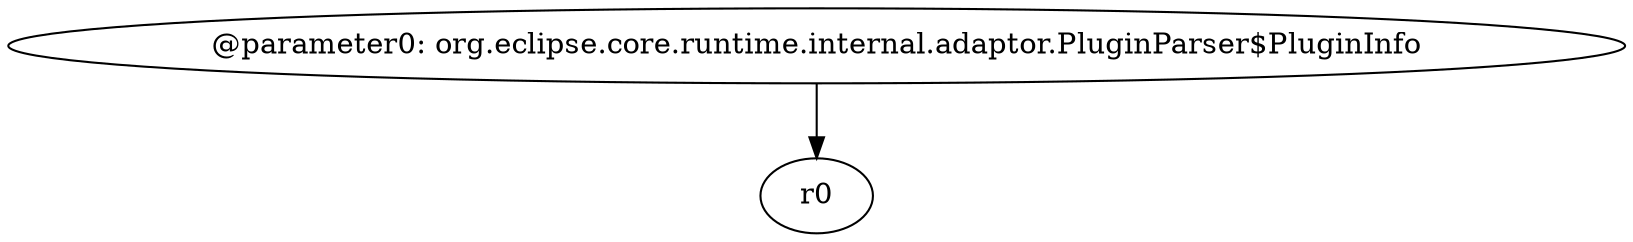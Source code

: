 digraph g {
0[label="@parameter0: org.eclipse.core.runtime.internal.adaptor.PluginParser$PluginInfo"]
1[label="r0"]
0->1[label=""]
}